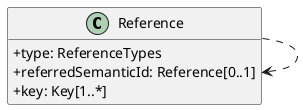 @startuml
skinparam classAttributeIconSize 0
hide methods

class Reference {
  +type: ReferenceTypes 
  +referredSemanticId: Reference[0..1] 
  +key: Key[1..*] 
}
Reference ..> Reference
@enduml
